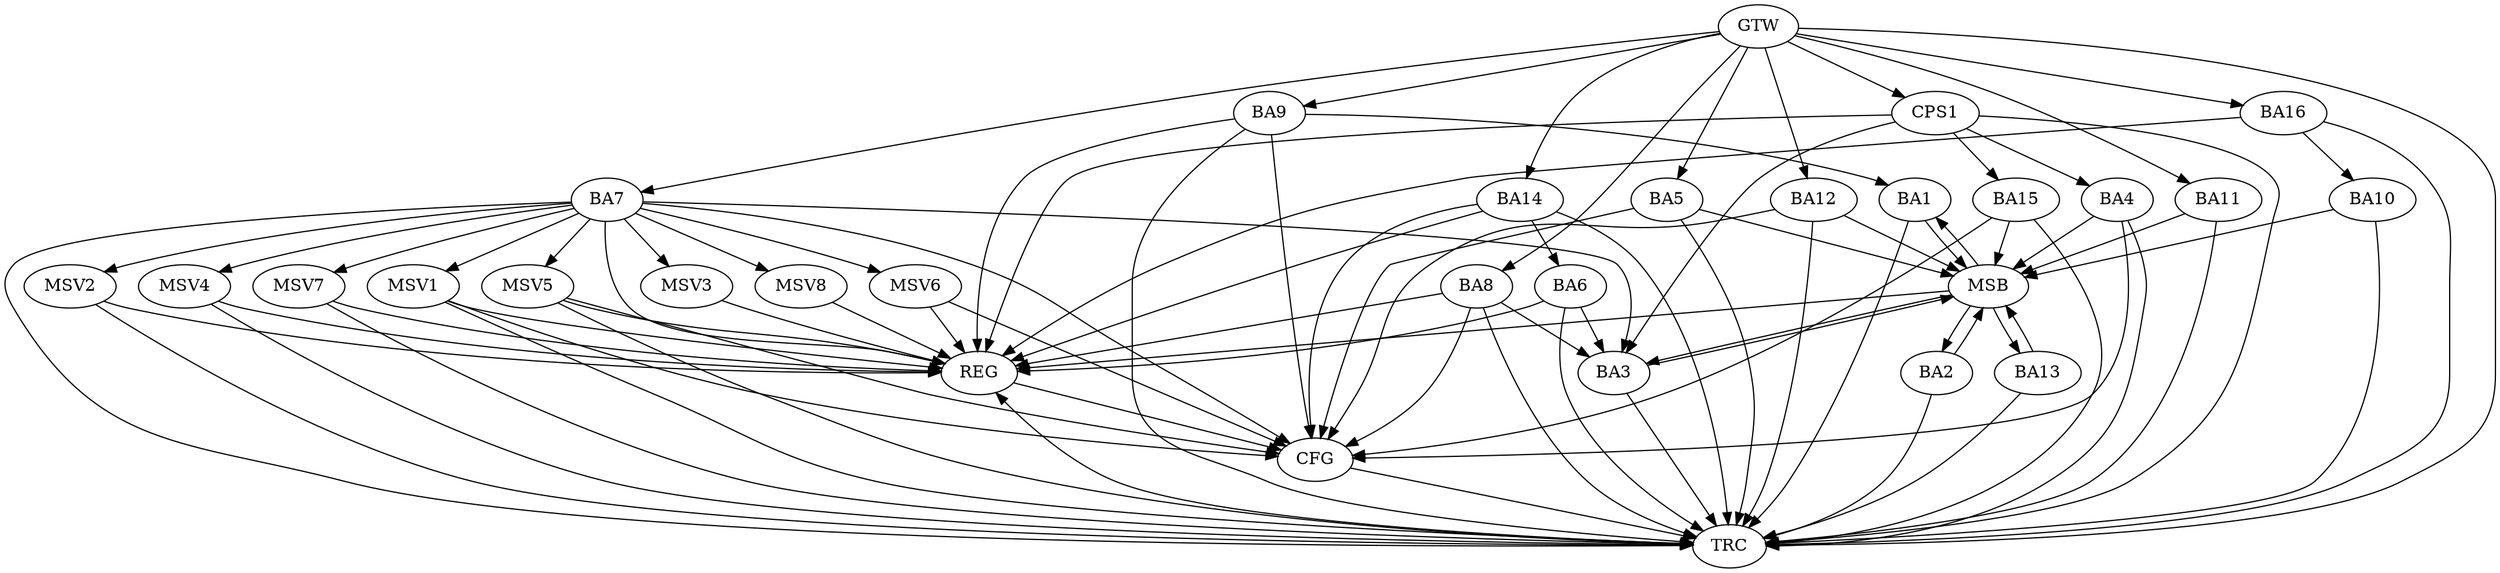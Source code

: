 strict digraph G {
  BA1 [ label="BA1" ];
  BA2 [ label="BA2" ];
  BA3 [ label="BA3" ];
  BA4 [ label="BA4" ];
  BA5 [ label="BA5" ];
  BA6 [ label="BA6" ];
  BA7 [ label="BA7" ];
  BA8 [ label="BA8" ];
  BA9 [ label="BA9" ];
  BA10 [ label="BA10" ];
  BA11 [ label="BA11" ];
  BA12 [ label="BA12" ];
  BA13 [ label="BA13" ];
  BA14 [ label="BA14" ];
  BA15 [ label="BA15" ];
  BA16 [ label="BA16" ];
  CPS1 [ label="CPS1" ];
  GTW [ label="GTW" ];
  REG [ label="REG" ];
  MSB [ label="MSB" ];
  CFG [ label="CFG" ];
  TRC [ label="TRC" ];
  MSV1 [ label="MSV1" ];
  MSV2 [ label="MSV2" ];
  MSV3 [ label="MSV3" ];
  MSV4 [ label="MSV4" ];
  MSV5 [ label="MSV5" ];
  MSV6 [ label="MSV6" ];
  MSV7 [ label="MSV7" ];
  MSV8 [ label="MSV8" ];
  BA6 -> BA3;
  BA7 -> BA3;
  BA8 -> BA3;
  BA9 -> BA1;
  BA14 -> BA6;
  BA16 -> BA10;
  CPS1 -> BA15;
  CPS1 -> BA3;
  CPS1 -> BA4;
  GTW -> BA5;
  GTW -> BA7;
  GTW -> BA8;
  GTW -> BA9;
  GTW -> BA11;
  GTW -> BA12;
  GTW -> BA14;
  GTW -> BA16;
  GTW -> CPS1;
  BA6 -> REG;
  BA7 -> REG;
  BA8 -> REG;
  BA9 -> REG;
  BA14 -> REG;
  BA16 -> REG;
  CPS1 -> REG;
  BA1 -> MSB;
  MSB -> BA2;
  MSB -> REG;
  BA2 -> MSB;
  MSB -> BA1;
  BA3 -> MSB;
  BA4 -> MSB;
  BA5 -> MSB;
  MSB -> BA3;
  BA10 -> MSB;
  BA11 -> MSB;
  BA12 -> MSB;
  BA13 -> MSB;
  BA15 -> MSB;
  MSB -> BA13;
  BA14 -> CFG;
  BA15 -> CFG;
  BA8 -> CFG;
  BA5 -> CFG;
  BA4 -> CFG;
  BA12 -> CFG;
  BA9 -> CFG;
  BA7 -> CFG;
  REG -> CFG;
  BA1 -> TRC;
  BA2 -> TRC;
  BA3 -> TRC;
  BA4 -> TRC;
  BA5 -> TRC;
  BA6 -> TRC;
  BA7 -> TRC;
  BA8 -> TRC;
  BA9 -> TRC;
  BA10 -> TRC;
  BA11 -> TRC;
  BA12 -> TRC;
  BA13 -> TRC;
  BA14 -> TRC;
  BA15 -> TRC;
  BA16 -> TRC;
  CPS1 -> TRC;
  GTW -> TRC;
  CFG -> TRC;
  TRC -> REG;
  BA7 -> MSV1;
  MSV1 -> REG;
  MSV1 -> TRC;
  MSV1 -> CFG;
  BA7 -> MSV2;
  BA7 -> MSV3;
  MSV2 -> REG;
  MSV2 -> TRC;
  MSV3 -> REG;
  BA7 -> MSV4;
  MSV4 -> REG;
  MSV4 -> TRC;
  BA7 -> MSV5;
  MSV5 -> REG;
  MSV5 -> TRC;
  MSV5 -> CFG;
  BA7 -> MSV6;
  MSV6 -> REG;
  MSV6 -> CFG;
  BA7 -> MSV7;
  BA7 -> MSV8;
  MSV7 -> REG;
  MSV7 -> TRC;
  MSV8 -> REG;
}
